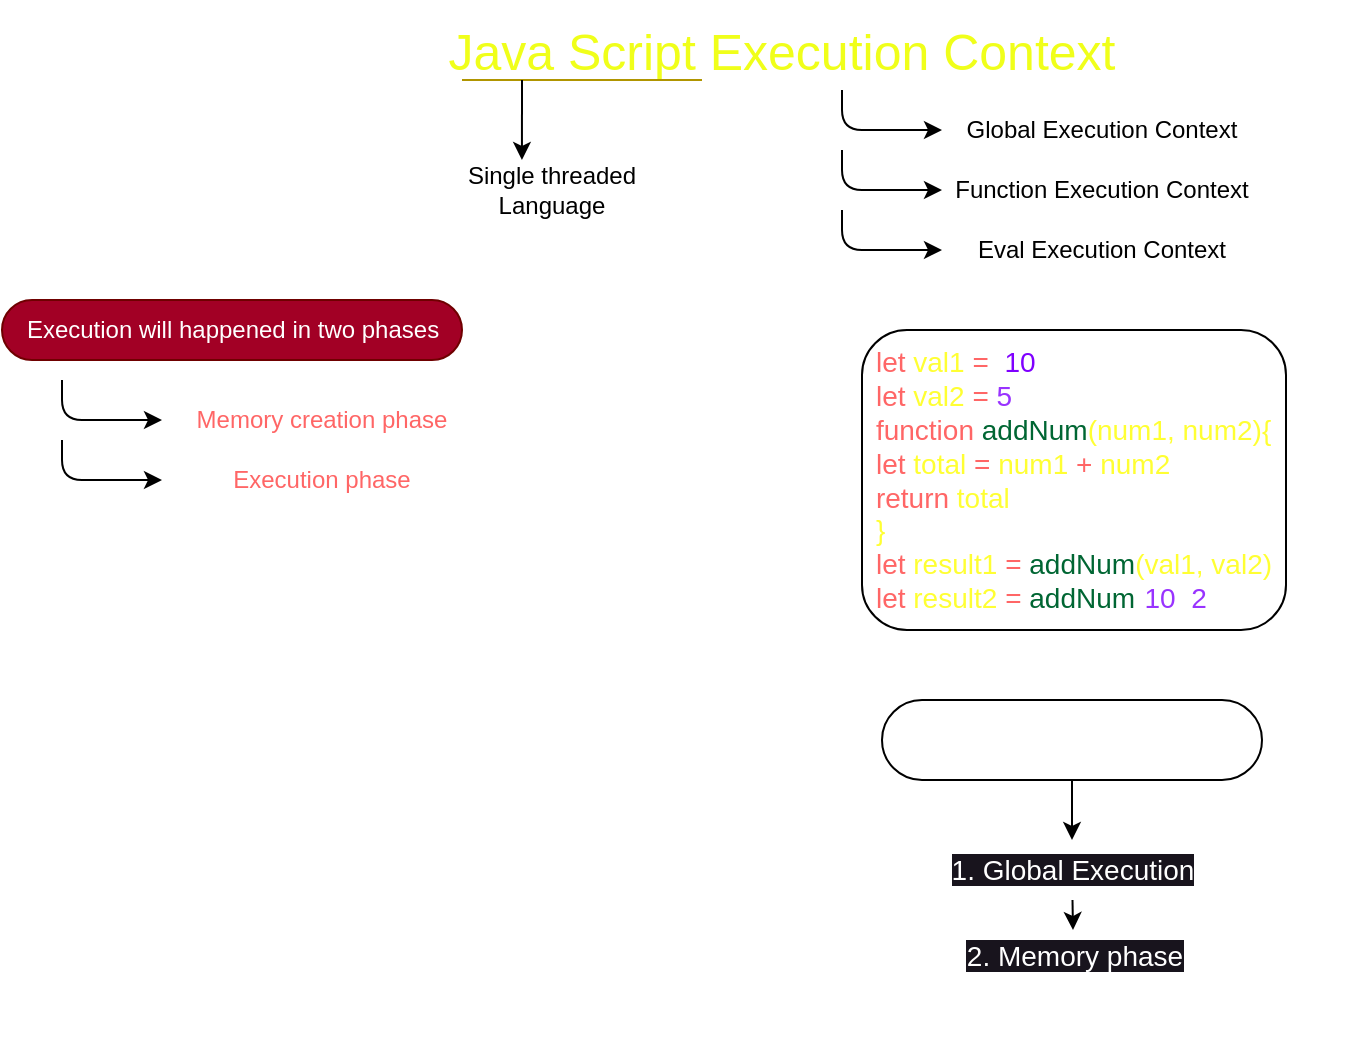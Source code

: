 <mxfile>
    <diagram id="ym7okFSc1OpfDm9bM9Ux" name="Page-1">
        <mxGraphModel dx="693" dy="317" grid="1" gridSize="10" guides="1" tooltips="1" connect="1" arrows="1" fold="1" page="1" pageScale="1" pageWidth="827" pageHeight="1169" math="0" shadow="0">
            <root>
                <mxCell id="0"/>
                <mxCell id="1" parent="0"/>
                <mxCell id="4" value="&lt;span style=&quot;color: rgb(240, 255, 26);&quot;&gt;Java Script Execution Context&lt;/span&gt;" style="text;strokeColor=none;align=center;fillColor=none;html=1;verticalAlign=middle;whiteSpace=wrap;rounded=0;labelBackgroundColor=none;strokeWidth=0;fontSize=25;fontColor=#ffe01a;" parent="1" vertex="1">
                    <mxGeometry x="150" y="20" width="580" height="50" as="geometry"/>
                </mxCell>
                <mxCell id="6" value="" style="endArrow=none;html=1;fillColor=#e3c800;strokeColor=#B09500;" parent="1" edge="1">
                    <mxGeometry width="50" height="50" relative="1" as="geometry">
                        <mxPoint x="280" y="60" as="sourcePoint"/>
                        <mxPoint x="400" y="60" as="targetPoint"/>
                    </mxGeometry>
                </mxCell>
                <mxCell id="8" value="Single threaded Language" style="text;strokeColor=none;align=center;fillColor=none;html=1;verticalAlign=middle;whiteSpace=wrap;rounded=0;" parent="1" vertex="1">
                    <mxGeometry x="280" y="90" width="90" height="50" as="geometry"/>
                </mxCell>
                <mxCell id="13" value="" style="edgeStyle=none;orthogonalLoop=1;jettySize=auto;html=1;entryX=0.333;entryY=0.2;entryDx=0;entryDy=0;entryPerimeter=0;" parent="1" target="8" edge="1">
                    <mxGeometry width="80" relative="1" as="geometry">
                        <mxPoint x="310" y="60" as="sourcePoint"/>
                        <mxPoint x="510" y="170" as="targetPoint"/>
                        <Array as="points"/>
                    </mxGeometry>
                </mxCell>
                <mxCell id="20" value="" style="group" parent="1" vertex="1" connectable="0">
                    <mxGeometry x="470" y="75" width="210" height="80" as="geometry"/>
                </mxCell>
                <mxCell id="14" value="" style="edgeStyle=orthogonalEdgeStyle;orthogonalLoop=1;jettySize=auto;html=1;" parent="20" edge="1">
                    <mxGeometry width="80" relative="1" as="geometry">
                        <mxPoint y="-10" as="sourcePoint"/>
                        <mxPoint x="50" y="10" as="targetPoint"/>
                        <Array as="points">
                            <mxPoint y="10"/>
                        </Array>
                    </mxGeometry>
                </mxCell>
                <mxCell id="15" value="Global Execution Context" style="text;strokeColor=none;align=center;fillColor=none;html=1;verticalAlign=middle;whiteSpace=wrap;rounded=0;" parent="20" vertex="1">
                    <mxGeometry x="50" width="160" height="20" as="geometry"/>
                </mxCell>
                <mxCell id="16" value="" style="edgeStyle=orthogonalEdgeStyle;orthogonalLoop=1;jettySize=auto;html=1;" parent="20" edge="1">
                    <mxGeometry width="80" relative="1" as="geometry">
                        <mxPoint y="20" as="sourcePoint"/>
                        <mxPoint x="50" y="40" as="targetPoint"/>
                        <Array as="points">
                            <mxPoint y="40"/>
                        </Array>
                    </mxGeometry>
                </mxCell>
                <mxCell id="17" value="Function Execution Context" style="text;strokeColor=none;align=center;fillColor=none;html=1;verticalAlign=middle;whiteSpace=wrap;rounded=0;" parent="20" vertex="1">
                    <mxGeometry x="50" y="30" width="160" height="20" as="geometry"/>
                </mxCell>
                <mxCell id="18" value="" style="edgeStyle=orthogonalEdgeStyle;orthogonalLoop=1;jettySize=auto;html=1;" parent="20" edge="1">
                    <mxGeometry width="80" relative="1" as="geometry">
                        <mxPoint y="50" as="sourcePoint"/>
                        <mxPoint x="50" y="70" as="targetPoint"/>
                        <Array as="points">
                            <mxPoint y="70"/>
                        </Array>
                    </mxGeometry>
                </mxCell>
                <mxCell id="19" value="Eval Execution Context" style="text;strokeColor=none;align=center;fillColor=none;html=1;verticalAlign=middle;whiteSpace=wrap;rounded=0;" parent="20" vertex="1">
                    <mxGeometry x="50" y="60" width="160" height="20" as="geometry"/>
                </mxCell>
                <mxCell id="21" value="Execution will happened in two phases" style="text;html=1;align=center;verticalAlign=middle;resizable=0;points=[];autosize=1;strokeColor=#6F0000;fillColor=#a20025;fontColor=#ffffff;gradientColor=none;rounded=1;arcSize=50;" vertex="1" parent="1">
                    <mxGeometry x="50" y="170" width="230" height="30" as="geometry"/>
                </mxCell>
                <mxCell id="22" value="" style="edgeStyle=orthogonalEdgeStyle;orthogonalLoop=1;jettySize=auto;html=1;" edge="1" parent="1">
                    <mxGeometry width="80" relative="1" as="geometry">
                        <mxPoint x="80" y="210" as="sourcePoint"/>
                        <mxPoint x="130" y="230" as="targetPoint"/>
                        <Array as="points">
                            <mxPoint x="80" y="230"/>
                        </Array>
                    </mxGeometry>
                </mxCell>
                <mxCell id="24" value="" style="edgeStyle=orthogonalEdgeStyle;orthogonalLoop=1;jettySize=auto;html=1;" edge="1" parent="1">
                    <mxGeometry width="80" relative="1" as="geometry">
                        <mxPoint x="80" y="240" as="sourcePoint"/>
                        <mxPoint x="130" y="260" as="targetPoint"/>
                        <Array as="points">
                            <mxPoint x="80" y="260"/>
                        </Array>
                    </mxGeometry>
                </mxCell>
                <mxCell id="25" value="Memory creation phase" style="text;strokeColor=none;align=center;fillColor=none;html=1;verticalAlign=middle;whiteSpace=wrap;rounded=0;fontColor=#FF6666;" vertex="1" parent="1">
                    <mxGeometry x="130" y="220" width="160" height="20" as="geometry"/>
                </mxCell>
                <mxCell id="26" value="Execution phase" style="text;strokeColor=none;align=center;fillColor=none;html=1;verticalAlign=middle;whiteSpace=wrap;rounded=0;labelBackgroundColor=default;fontColor=#FF6666;" vertex="1" parent="1">
                    <mxGeometry x="130" y="250" width="160" height="20" as="geometry"/>
                </mxCell>
                <mxCell id="27" value="&lt;div style=&quot;text-align: left; font-size: 14px;&quot;&gt;&lt;font style=&quot;font-size: 14px;&quot;&gt;let &lt;font style=&quot;font-size: 14px;&quot; color=&quot;#ffff33&quot;&gt;val1 &lt;/font&gt;=&amp;nbsp;&lt;font style=&quot;font-size: 14px;&quot; color=&quot;#990099&quot;&gt;&amp;nbsp;&lt;/font&gt;&lt;font style=&quot;font-size: 14px;&quot; color=&quot;#7f00ff&quot;&gt;10&lt;/font&gt;&lt;/font&gt;&lt;/div&gt;&lt;div style=&quot;text-align: left; font-size: 14px;&quot;&gt;&lt;font style=&quot;font-size: 14px;&quot;&gt;let &lt;font style=&quot;font-size: 14px;&quot; color=&quot;#ffff33&quot;&gt;val2 &lt;/font&gt;= &lt;font style=&quot;font-size: 14px;&quot; color=&quot;#9933ff&quot;&gt;5&lt;/font&gt;&lt;/font&gt;&lt;/div&gt;&lt;div style=&quot;text-align: left; font-size: 14px;&quot;&gt;&lt;font style=&quot;font-size: 14px;&quot;&gt;function &lt;font style=&quot;font-size: 14px;&quot; color=&quot;#006633&quot;&gt;addNum&lt;/font&gt;&lt;font style=&quot;font-size: 14px;&quot; color=&quot;#ffff33&quot;&gt;(num1, num2){&lt;/font&gt;&lt;/font&gt;&lt;/div&gt;&lt;div style=&quot;text-align: left; font-size: 14px;&quot;&gt;&lt;font style=&quot;font-size: 14px;&quot;&gt;let &lt;font style=&quot;font-size: 14px;&quot; color=&quot;#ffff33&quot;&gt;total &lt;/font&gt;= &lt;font style=&quot;font-size: 14px;&quot; color=&quot;#ffff33&quot;&gt;num1 &lt;/font&gt;&lt;font style=&quot;font-size: 14px;&quot;&gt;+&lt;/font&gt;&amp;nbsp;&lt;font style=&quot;font-size: 14px;&quot; color=&quot;#ffff33&quot;&gt;num2&lt;/font&gt;&lt;/font&gt;&lt;/div&gt;&lt;div style=&quot;text-align: left; font-size: 14px;&quot;&gt;&lt;font style=&quot;font-size: 14px;&quot;&gt;return &lt;font style=&quot;font-size: 14px;&quot; color=&quot;#ffff33&quot;&gt;total&lt;/font&gt;&lt;/font&gt;&lt;/div&gt;&lt;div style=&quot;text-align: left; font-size: 14px;&quot;&gt;&lt;font style=&quot;font-size: 14px;&quot; color=&quot;#ffff33&quot;&gt;}&lt;/font&gt;&lt;/div&gt;&lt;div style=&quot;text-align: left; font-size: 14px;&quot;&gt;&lt;font style=&quot;font-size: 14px;&quot;&gt;let &lt;font style=&quot;font-size: 14px;&quot; color=&quot;#ffff33&quot;&gt;result1 &lt;/font&gt;= &lt;font style=&quot;font-size: 14px;&quot; color=&quot;#006633&quot;&gt;addNum&lt;/font&gt;&lt;font style=&quot;font-size: 14px;&quot; color=&quot;#ffff33&quot;&gt;(val1, val2)&lt;/font&gt;&lt;/font&gt;&lt;/div&gt;&lt;div style=&quot;text-align: left; font-size: 14px;&quot;&gt;&lt;font style=&quot;font-size: 14px;&quot;&gt;let &lt;font style=&quot;font-size: 14px;&quot; color=&quot;#ffff33&quot;&gt;result2 &lt;/font&gt;= &lt;font style=&quot;font-size: 14px;&quot; color=&quot;#006633&quot;&gt;addNum&lt;/font&gt;&lt;font style=&quot;font-size: 14px;&quot; color=&quot;#ffffff&quot;&gt;(&lt;/font&gt;&lt;font style=&quot;font-size: 14px;&quot; color=&quot;#9933ff&quot;&gt;10&lt;/font&gt;&lt;font style=&quot;font-size: 14px;&quot; color=&quot;#ffffff&quot;&gt;, &lt;/font&gt;&lt;font style=&quot;font-size: 14px;&quot; color=&quot;#9933ff&quot;&gt;2&lt;/font&gt;&lt;font style=&quot;font-size: 14px;&quot; color=&quot;#ffffff&quot;&gt;)&lt;/font&gt;&lt;/font&gt;&lt;/div&gt;" style="whiteSpace=wrap;html=1;rounded=1;labelBackgroundColor=default;sketch=0;fontColor=#FF6666;fillColor=none;gradientColor=none;" vertex="1" parent="1">
                    <mxGeometry x="480" y="185" width="212" height="150" as="geometry"/>
                </mxCell>
                <mxCell id="38" value="" style="edgeStyle=none;html=1;fontSize=14;fontColor=#FFFFFF;" edge="1" parent="1" source="34" target="37">
                    <mxGeometry relative="1" as="geometry"/>
                </mxCell>
                <mxCell id="34" value="&lt;font color=&quot;#ffffff&quot;&gt;Steps of execution&lt;/font&gt;" style="whiteSpace=wrap;html=1;rounded=1;labelBackgroundColor=default;sketch=0;fontSize=14;fontColor=#FF6666;fillColor=none;gradientColor=none;arcSize=50;" vertex="1" parent="1">
                    <mxGeometry x="490" y="370" width="190" height="40" as="geometry"/>
                </mxCell>
                <mxCell id="40" value="" style="edgeStyle=none;html=1;fontSize=14;fontColor=#FFFFFF;" edge="1" parent="1" source="37" target="39">
                    <mxGeometry relative="1" as="geometry"/>
                </mxCell>
                <mxCell id="37" value="&lt;span style=&quot;background-color: rgb(24, 20, 29);&quot;&gt;1. Global Execution&lt;/span&gt;" style="text;html=1;align=center;verticalAlign=middle;resizable=0;points=[];autosize=1;strokeColor=none;fillColor=none;fontSize=14;fontColor=#FFFFFF;" vertex="1" parent="1">
                    <mxGeometry x="515" y="440" width="140" height="30" as="geometry"/>
                </mxCell>
                <mxCell id="39" value="&lt;span style=&quot;background-color: rgb(24, 20, 29);&quot;&gt;2. Memory phase&lt;br&gt;&lt;br&gt;&lt;br&gt;&lt;/span&gt;" style="text;html=1;align=center;verticalAlign=middle;resizable=0;points=[];autosize=1;strokeColor=none;fillColor=none;fontSize=14;fontColor=#FFFFFF;" vertex="1" parent="1">
                    <mxGeometry x="521" y="485" width="130" height="60" as="geometry"/>
                </mxCell>
            </root>
        </mxGraphModel>
    </diagram>
</mxfile>